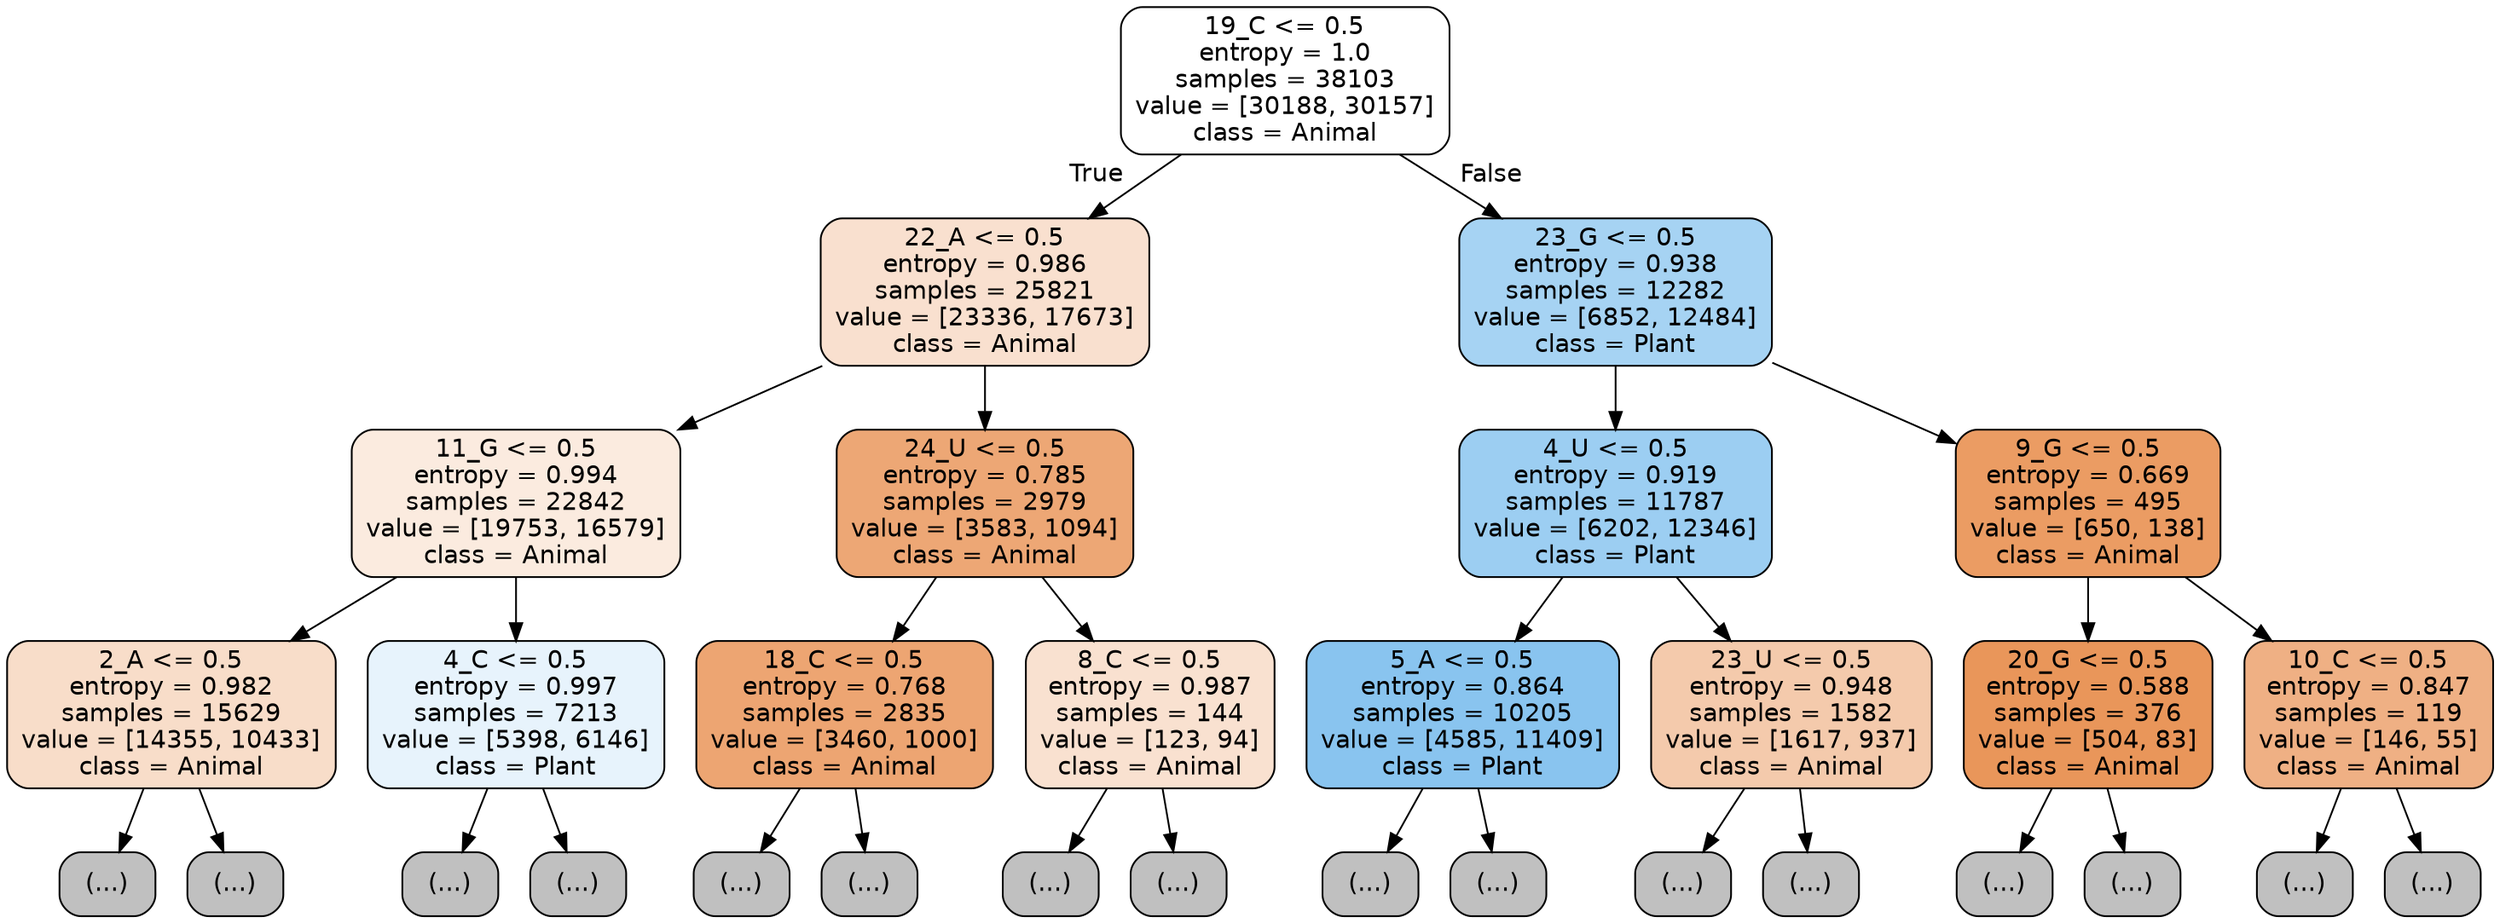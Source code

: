 digraph Tree {
node [shape=box, style="filled, rounded", color="black", fontname="helvetica"] ;
edge [fontname="helvetica"] ;
0 [label="19_C <= 0.5\nentropy = 1.0\nsamples = 38103\nvalue = [30188, 30157]\nclass = Animal", fillcolor="#ffffff"] ;
1 [label="22_A <= 0.5\nentropy = 0.986\nsamples = 25821\nvalue = [23336, 17673]\nclass = Animal", fillcolor="#f9e0cf"] ;
0 -> 1 [labeldistance=2.5, labelangle=45, headlabel="True"] ;
2 [label="11_G <= 0.5\nentropy = 0.994\nsamples = 22842\nvalue = [19753, 16579]\nclass = Animal", fillcolor="#fbebdf"] ;
1 -> 2 ;
3 [label="2_A <= 0.5\nentropy = 0.982\nsamples = 15629\nvalue = [14355, 10433]\nclass = Animal", fillcolor="#f8ddc9"] ;
2 -> 3 ;
4 [label="(...)", fillcolor="#C0C0C0"] ;
3 -> 4 ;
6227 [label="(...)", fillcolor="#C0C0C0"] ;
3 -> 6227 ;
8192 [label="4_C <= 0.5\nentropy = 0.997\nsamples = 7213\nvalue = [5398, 6146]\nclass = Plant", fillcolor="#e7f3fc"] ;
2 -> 8192 ;
8193 [label="(...)", fillcolor="#C0C0C0"] ;
8192 -> 8193 ;
10630 [label="(...)", fillcolor="#C0C0C0"] ;
8192 -> 10630 ;
11347 [label="24_U <= 0.5\nentropy = 0.785\nsamples = 2979\nvalue = [3583, 1094]\nclass = Animal", fillcolor="#eda775"] ;
1 -> 11347 ;
11348 [label="18_C <= 0.5\nentropy = 0.768\nsamples = 2835\nvalue = [3460, 1000]\nclass = Animal", fillcolor="#eda572"] ;
11347 -> 11348 ;
11349 [label="(...)", fillcolor="#C0C0C0"] ;
11348 -> 11349 ;
12394 [label="(...)", fillcolor="#C0C0C0"] ;
11348 -> 12394 ;
12657 [label="8_C <= 0.5\nentropy = 0.987\nsamples = 144\nvalue = [123, 94]\nclass = Animal", fillcolor="#f9e1d0"] ;
11347 -> 12657 ;
12658 [label="(...)", fillcolor="#C0C0C0"] ;
12657 -> 12658 ;
12721 [label="(...)", fillcolor="#C0C0C0"] ;
12657 -> 12721 ;
12756 [label="23_G <= 0.5\nentropy = 0.938\nsamples = 12282\nvalue = [6852, 12484]\nclass = Plant", fillcolor="#a6d3f3"] ;
0 -> 12756 [labeldistance=2.5, labelangle=-45, headlabel="False"] ;
12757 [label="4_U <= 0.5\nentropy = 0.919\nsamples = 11787\nvalue = [6202, 12346]\nclass = Plant", fillcolor="#9ccef2"] ;
12756 -> 12757 ;
12758 [label="5_A <= 0.5\nentropy = 0.864\nsamples = 10205\nvalue = [4585, 11409]\nclass = Plant", fillcolor="#89c4ef"] ;
12757 -> 12758 ;
12759 [label="(...)", fillcolor="#C0C0C0"] ;
12758 -> 12759 ;
15068 [label="(...)", fillcolor="#C0C0C0"] ;
12758 -> 15068 ;
15847 [label="23_U <= 0.5\nentropy = 0.948\nsamples = 1582\nvalue = [1617, 937]\nclass = Animal", fillcolor="#f4caac"] ;
12757 -> 15847 ;
15848 [label="(...)", fillcolor="#C0C0C0"] ;
15847 -> 15848 ;
16655 [label="(...)", fillcolor="#C0C0C0"] ;
15847 -> 16655 ;
16692 [label="9_G <= 0.5\nentropy = 0.669\nsamples = 495\nvalue = [650, 138]\nclass = Animal", fillcolor="#eb9c63"] ;
12756 -> 16692 ;
16693 [label="20_G <= 0.5\nentropy = 0.588\nsamples = 376\nvalue = [504, 83]\nclass = Animal", fillcolor="#e9965a"] ;
16692 -> 16693 ;
16694 [label="(...)", fillcolor="#C0C0C0"] ;
16693 -> 16694 ;
16787 [label="(...)", fillcolor="#C0C0C0"] ;
16693 -> 16787 ;
16812 [label="10_C <= 0.5\nentropy = 0.847\nsamples = 119\nvalue = [146, 55]\nclass = Animal", fillcolor="#efb084"] ;
16692 -> 16812 ;
16813 [label="(...)", fillcolor="#C0C0C0"] ;
16812 -> 16813 ;
16862 [label="(...)", fillcolor="#C0C0C0"] ;
16812 -> 16862 ;
}